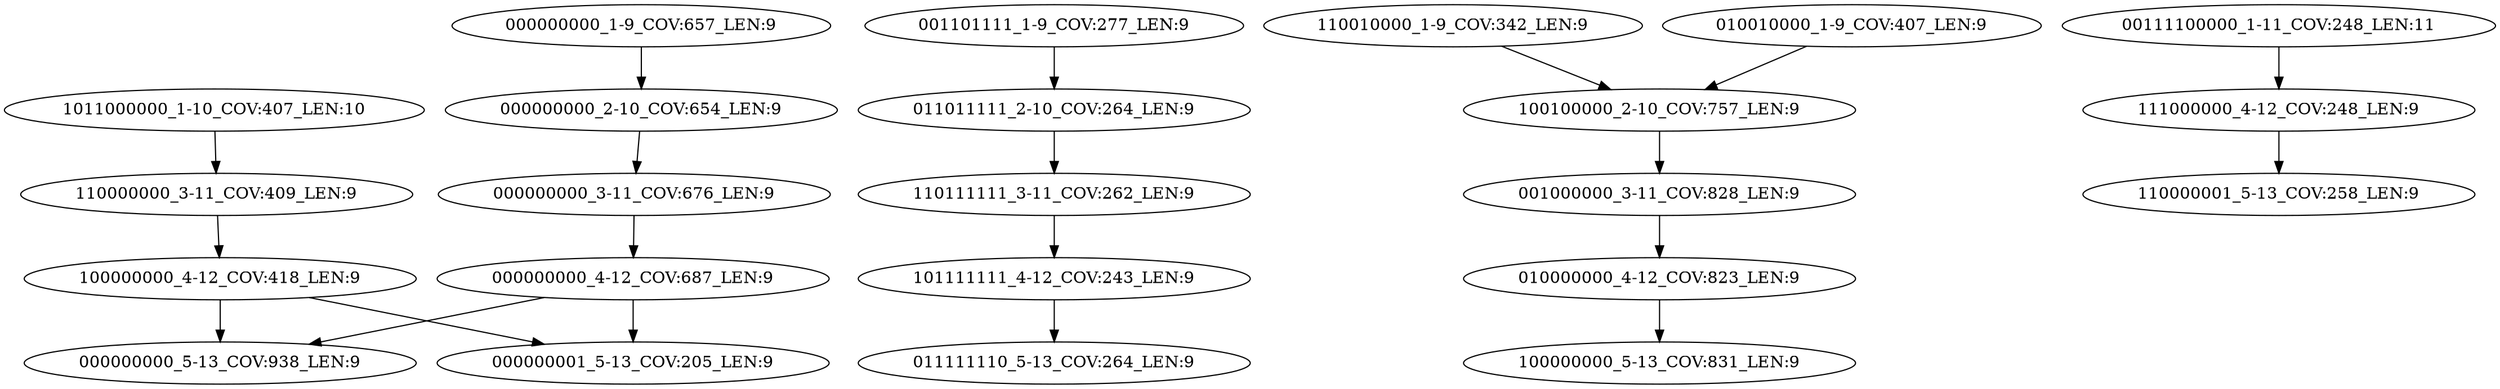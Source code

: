 digraph G {
    "000000000_2-10_COV:654_LEN:9" -> "000000000_3-11_COV:676_LEN:9";
    "000000000_1-9_COV:657_LEN:9" -> "000000000_2-10_COV:654_LEN:9";
    "110000000_3-11_COV:409_LEN:9" -> "100000000_4-12_COV:418_LEN:9";
    "101111111_4-12_COV:243_LEN:9" -> "011111110_5-13_COV:264_LEN:9";
    "000000000_4-12_COV:687_LEN:9" -> "000000000_5-13_COV:938_LEN:9";
    "000000000_4-12_COV:687_LEN:9" -> "000000001_5-13_COV:205_LEN:9";
    "001000000_3-11_COV:828_LEN:9" -> "010000000_4-12_COV:823_LEN:9";
    "110111111_3-11_COV:262_LEN:9" -> "101111111_4-12_COV:243_LEN:9";
    "011011111_2-10_COV:264_LEN:9" -> "110111111_3-11_COV:262_LEN:9";
    "100100000_2-10_COV:757_LEN:9" -> "001000000_3-11_COV:828_LEN:9";
    "000000000_3-11_COV:676_LEN:9" -> "000000000_4-12_COV:687_LEN:9";
    "110010000_1-9_COV:342_LEN:9" -> "100100000_2-10_COV:757_LEN:9";
    "00111100000_1-11_COV:248_LEN:11" -> "111000000_4-12_COV:248_LEN:9";
    "010010000_1-9_COV:407_LEN:9" -> "100100000_2-10_COV:757_LEN:9";
    "010000000_4-12_COV:823_LEN:9" -> "100000000_5-13_COV:831_LEN:9";
    "100000000_4-12_COV:418_LEN:9" -> "000000000_5-13_COV:938_LEN:9";
    "100000000_4-12_COV:418_LEN:9" -> "000000001_5-13_COV:205_LEN:9";
    "111000000_4-12_COV:248_LEN:9" -> "110000001_5-13_COV:258_LEN:9";
    "1011000000_1-10_COV:407_LEN:10" -> "110000000_3-11_COV:409_LEN:9";
    "001101111_1-9_COV:277_LEN:9" -> "011011111_2-10_COV:264_LEN:9";
}
